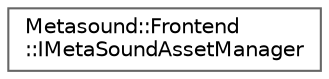 digraph "Graphical Class Hierarchy"
{
 // INTERACTIVE_SVG=YES
 // LATEX_PDF_SIZE
  bgcolor="transparent";
  edge [fontname=Helvetica,fontsize=10,labelfontname=Helvetica,labelfontsize=10];
  node [fontname=Helvetica,fontsize=10,shape=box,height=0.2,width=0.4];
  rankdir="LR";
  Node0 [id="Node000000",label="Metasound::Frontend\l::IMetaSoundAssetManager",height=0.2,width=0.4,color="grey40", fillcolor="white", style="filled",URL="$d3/db2/classMetasound_1_1Frontend_1_1IMetaSoundAssetManager.html",tooltip=" "];
}
